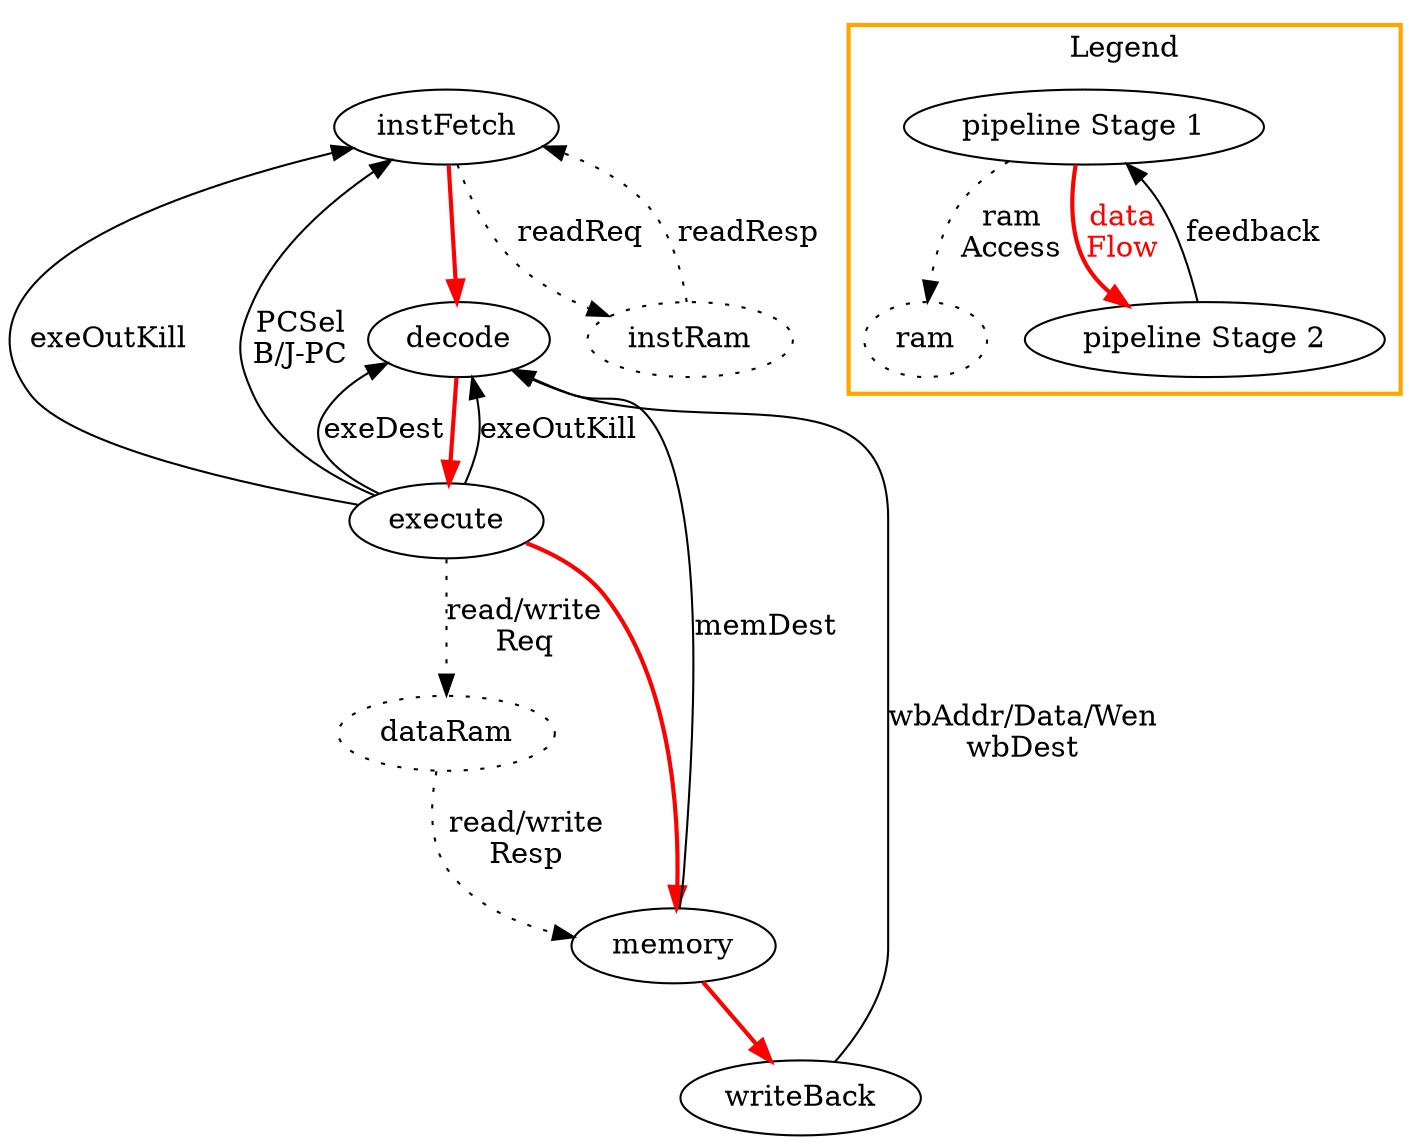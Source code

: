 digraph G {

  "instFetch" -> "decode" [style="bold", color="red"];
  "decode" -> "execute" [style="bold", color="red"];
  "execute" -> "memory" [style="bold", color="red"];
  "memory" -> "writeBack" [style="bold", color="red"];


  "execute" -> "instFetch" [label="exeOutKill"];
  "execute" -> "instFetch" [label="PCSel\nB/J-PC"];

  "execute" -> "decode" [label="exeOutKill"];
  "execute" -> "decode" [label="exeDest"];
  "memory" -> "decode" [label="memDest"];
  "writeBack" -> "decode" [label="wbAddr/Data/Wen\nwbDest"];


//ram
  "instRam" [style="dotted"];
  "dataRam" [style="dotted"];

  "instFetch" -> "instRam" [label="readReq", style="dotted"];
  "instRam" -> "instFetch" [label="readResp", style="dotted"];

  "execute" -> "dataRam" [label="read/write\nReq", style="dotted"];
  "dataRam" -> "memory" [label="read/write\nResp", style="dotted"];



  // Legend
  subgraph cluster1 {
    "ram" [style="dotted"];
    "pipeline Stage 1" -> "pipeline Stage 2" [label="data\nFlow", fontcolor="red", style="bold", color="red"];
    "pipeline Stage 2" -> "pipeline Stage 1" [label="feedback"];
    "pipeline Stage 1" -> "ram" [label="ram\nAccess", style="dotted"];

    label = "Legend";
    style=bold;
    color = "orange";
  }
}
